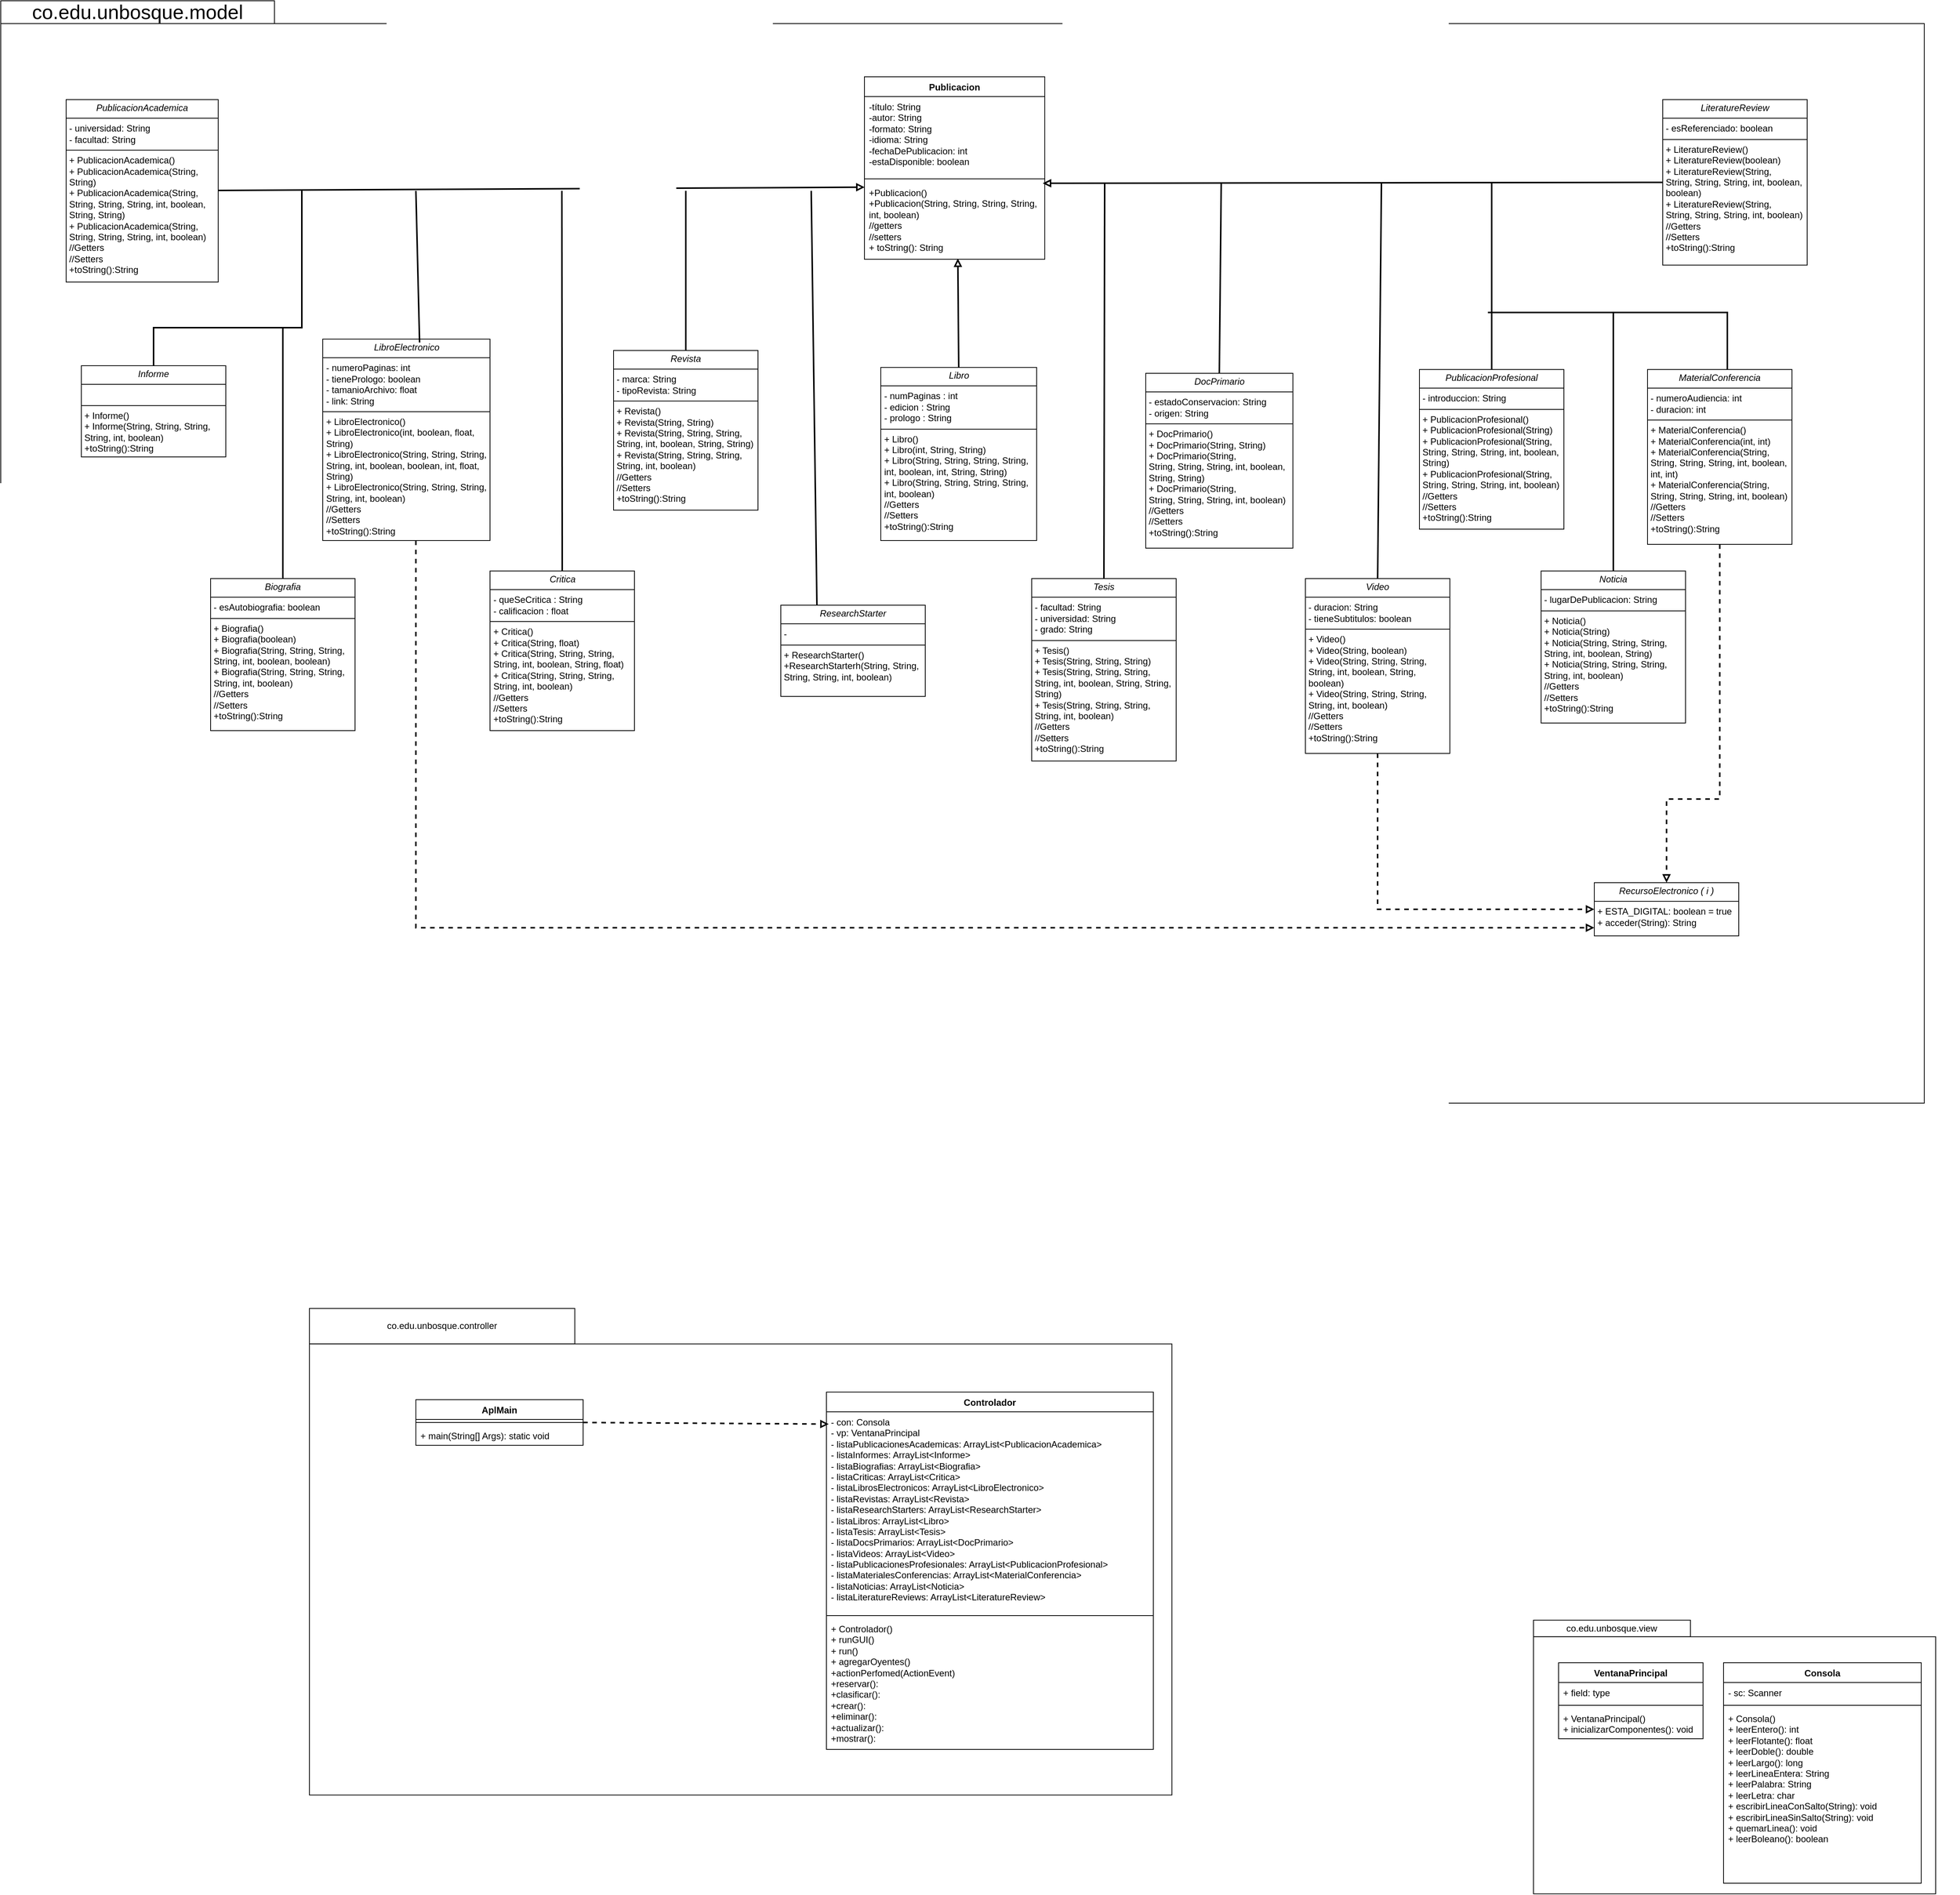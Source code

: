 <mxfile version="28.1.0">
  <diagram name="Página-1" id="4OoiqweUmTKDNBmv9L-C">
    <mxGraphModel dx="834" dy="1655" grid="1" gridSize="10" guides="1" tooltips="1" connect="1" arrows="1" fold="1" page="1" pageScale="1" pageWidth="827" pageHeight="1169" math="0" shadow="0">
      <root>
        <mxCell id="0" />
        <mxCell id="1" parent="0" />
        <mxCell id="o6_WmR-Lg3ZjlT-cS4rY-1" value="" style="group" vertex="1" connectable="0" parent="1">
          <mxGeometry x="2430" y="1020" width="560" height="360" as="geometry" />
        </mxCell>
        <mxCell id="o6_WmR-Lg3ZjlT-cS4rY-2" value="co.edu.unbosque.view" style="html=1;whiteSpace=wrap;" vertex="1" parent="o6_WmR-Lg3ZjlT-cS4rY-1">
          <mxGeometry width="206.439" height="21.818" as="geometry" />
        </mxCell>
        <mxCell id="o6_WmR-Lg3ZjlT-cS4rY-3" value="" style="html=1;whiteSpace=wrap;" vertex="1" parent="o6_WmR-Lg3ZjlT-cS4rY-1">
          <mxGeometry y="21.818" width="529" height="338.182" as="geometry" />
        </mxCell>
        <mxCell id="o6_WmR-Lg3ZjlT-cS4rY-4" value="VentanaPrincipal" style="swimlane;fontStyle=1;align=center;verticalAlign=top;childLayout=stackLayout;horizontal=1;startSize=26;horizontalStack=0;resizeParent=1;resizeParentMax=0;resizeLast=0;collapsible=1;marginBottom=0;whiteSpace=wrap;html=1;" vertex="1" parent="o6_WmR-Lg3ZjlT-cS4rY-1">
          <mxGeometry x="33" y="56" width="190" height="100" as="geometry" />
        </mxCell>
        <mxCell id="o6_WmR-Lg3ZjlT-cS4rY-5" value="+ field: type" style="text;strokeColor=none;fillColor=none;align=left;verticalAlign=top;spacingLeft=4;spacingRight=4;overflow=hidden;rotatable=0;points=[[0,0.5],[1,0.5]];portConstraint=eastwest;whiteSpace=wrap;html=1;" vertex="1" parent="o6_WmR-Lg3ZjlT-cS4rY-4">
          <mxGeometry y="26" width="190" height="26" as="geometry" />
        </mxCell>
        <mxCell id="o6_WmR-Lg3ZjlT-cS4rY-6" value="" style="line;strokeWidth=1;fillColor=none;align=left;verticalAlign=middle;spacingTop=-1;spacingLeft=3;spacingRight=3;rotatable=0;labelPosition=right;points=[];portConstraint=eastwest;strokeColor=inherit;" vertex="1" parent="o6_WmR-Lg3ZjlT-cS4rY-4">
          <mxGeometry y="52" width="190" height="8" as="geometry" />
        </mxCell>
        <mxCell id="o6_WmR-Lg3ZjlT-cS4rY-7" value="&lt;div&gt;+ VentanaPrincipal()&lt;/div&gt;&lt;div&gt;+ inicializarComponentes(): void&lt;/div&gt;" style="text;strokeColor=none;fillColor=none;align=left;verticalAlign=top;spacingLeft=4;spacingRight=4;overflow=hidden;rotatable=0;points=[[0,0.5],[1,0.5]];portConstraint=eastwest;whiteSpace=wrap;html=1;" vertex="1" parent="o6_WmR-Lg3ZjlT-cS4rY-4">
          <mxGeometry y="60" width="190" height="40" as="geometry" />
        </mxCell>
        <mxCell id="o6_WmR-Lg3ZjlT-cS4rY-80" value="Consola" style="swimlane;fontStyle=1;align=center;verticalAlign=top;childLayout=stackLayout;horizontal=1;startSize=26;horizontalStack=0;resizeParent=1;resizeParentMax=0;resizeLast=0;collapsible=1;marginBottom=0;whiteSpace=wrap;html=1;" vertex="1" parent="o6_WmR-Lg3ZjlT-cS4rY-1">
          <mxGeometry x="250" y="56" width="260" height="290" as="geometry" />
        </mxCell>
        <mxCell id="o6_WmR-Lg3ZjlT-cS4rY-81" value="- sc: Scanner" style="text;strokeColor=none;fillColor=none;align=left;verticalAlign=top;spacingLeft=4;spacingRight=4;overflow=hidden;rotatable=0;points=[[0,0.5],[1,0.5]];portConstraint=eastwest;whiteSpace=wrap;html=1;" vertex="1" parent="o6_WmR-Lg3ZjlT-cS4rY-80">
          <mxGeometry y="26" width="260" height="26" as="geometry" />
        </mxCell>
        <mxCell id="o6_WmR-Lg3ZjlT-cS4rY-82" value="" style="line;strokeWidth=1;fillColor=none;align=left;verticalAlign=middle;spacingTop=-1;spacingLeft=3;spacingRight=3;rotatable=0;labelPosition=right;points=[];portConstraint=eastwest;strokeColor=inherit;" vertex="1" parent="o6_WmR-Lg3ZjlT-cS4rY-80">
          <mxGeometry y="52" width="260" height="8" as="geometry" />
        </mxCell>
        <mxCell id="o6_WmR-Lg3ZjlT-cS4rY-83" value="+ Consola()&lt;div&gt;+ leerEntero(): int&lt;/div&gt;&lt;div&gt;+ leerFlotante(): float&lt;/div&gt;&lt;div&gt;+ leerDoble(): double&lt;/div&gt;&lt;div&gt;+ leerLargo(): long&lt;/div&gt;&lt;div&gt;+ leerLineaEntera: String&lt;/div&gt;&lt;div&gt;+ leerPalabra: String&lt;/div&gt;&lt;div&gt;+ leerLetra: char&lt;/div&gt;&lt;div&gt;+ escribirLineaConSalto(String): void&lt;/div&gt;&lt;div&gt;+ escribirLineaSinSalto(String): void&lt;/div&gt;&lt;div&gt;+ quemarLinea(): void&lt;/div&gt;&lt;div&gt;+ leerBoleano(): boolean&lt;/div&gt;" style="text;strokeColor=none;fillColor=none;align=left;verticalAlign=top;spacingLeft=4;spacingRight=4;overflow=hidden;rotatable=0;points=[[0,0.5],[1,0.5]];portConstraint=eastwest;whiteSpace=wrap;html=1;" vertex="1" parent="o6_WmR-Lg3ZjlT-cS4rY-80">
          <mxGeometry y="60" width="260" height="230" as="geometry" />
        </mxCell>
        <mxCell id="o6_WmR-Lg3ZjlT-cS4rY-41" value="&lt;div style=&quot;line-height: 130%;&quot;&gt;&lt;br&gt;&lt;/div&gt;" style="shape=folder;fontStyle=1;spacingTop=10;tabWidth=230;tabHeight=30;tabPosition=left;html=1;whiteSpace=wrap;align=left;verticalAlign=top;" vertex="1" parent="1">
          <mxGeometry x="414" y="-1110" width="2530" height="1450" as="geometry" />
        </mxCell>
        <mxCell id="o6_WmR-Lg3ZjlT-cS4rY-42" value="co.edu.unbosque.model" style="html=1;whiteSpace=wrap;strokeColor=default;fontSize=26;" vertex="1" parent="1">
          <mxGeometry x="414" y="-1110" width="360" height="30" as="geometry" />
        </mxCell>
        <mxCell id="o6_WmR-Lg3ZjlT-cS4rY-22" value="Publicacion" style="swimlane;fontStyle=1;align=center;verticalAlign=top;childLayout=stackLayout;horizontal=1;startSize=26;horizontalStack=0;resizeParent=1;resizeParentMax=0;resizeLast=0;collapsible=1;marginBottom=0;whiteSpace=wrap;html=1;" vertex="1" parent="1">
          <mxGeometry x="1550" y="-1010" width="237.15" height="239.995" as="geometry">
            <mxRectangle x="1600" y="-1000" width="100" height="30" as="alternateBounds" />
          </mxGeometry>
        </mxCell>
        <mxCell id="o6_WmR-Lg3ZjlT-cS4rY-23" value="&lt;font style=&quot;vertical-align: inherit;&quot; dir=&quot;auto&quot;&gt;&lt;font style=&quot;vertical-align: inherit;&quot; dir=&quot;auto&quot;&gt;&lt;font style=&quot;vertical-align: inherit;&quot; dir=&quot;auto&quot;&gt;&lt;font style=&quot;vertical-align: inherit;&quot; dir=&quot;auto&quot;&gt;-título: String&lt;/font&gt;&lt;/font&gt;&lt;/font&gt;&lt;/font&gt;&lt;div&gt;-autor: String&lt;/div&gt;&lt;div&gt;-formato: String&lt;/div&gt;&lt;div&gt;-idioma: String&lt;/div&gt;&lt;div&gt;-fechaDePublicacion: int&lt;/div&gt;&lt;div&gt;-estaDisponible: boolean&lt;br&gt;&lt;div&gt;&lt;font style=&quot;vertical-align: inherit;&quot; dir=&quot;auto&quot;&gt;&lt;font style=&quot;vertical-align: inherit;&quot; dir=&quot;auto&quot;&gt;&lt;br&gt;&lt;/font&gt;&lt;/font&gt;&lt;/div&gt;&lt;/div&gt;" style="text;strokeColor=none;fillColor=none;align=left;verticalAlign=top;spacingLeft=4;spacingRight=4;overflow=hidden;rotatable=0;points=[[0,0.5],[1,0.5]];portConstraint=eastwest;whiteSpace=wrap;html=1;" vertex="1" parent="o6_WmR-Lg3ZjlT-cS4rY-22">
          <mxGeometry y="26" width="237.15" height="104" as="geometry" />
        </mxCell>
        <mxCell id="o6_WmR-Lg3ZjlT-cS4rY-24" value="" style="line;strokeWidth=1;fillColor=none;align=left;verticalAlign=middle;spacingTop=-1;spacingLeft=3;spacingRight=3;rotatable=0;labelPosition=right;points=[];portConstraint=eastwest;strokeColor=inherit;" vertex="1" parent="o6_WmR-Lg3ZjlT-cS4rY-22">
          <mxGeometry y="130" width="237.15" height="8.545" as="geometry" />
        </mxCell>
        <mxCell id="o6_WmR-Lg3ZjlT-cS4rY-25" value="&lt;div&gt;+Publicacion()&lt;/div&gt;&lt;div&gt;+Publicacion(String, String, String, String, int, boolean&lt;span style=&quot;background-color: transparent; color: light-dark(rgb(0, 0, 0), rgb(255, 255, 255));&quot;&gt;)&lt;/span&gt;&lt;/div&gt;//getters&lt;div&gt;//setters&lt;/div&gt;&lt;div&gt;+ toString(): String&lt;/div&gt;" style="text;strokeColor=none;fillColor=none;align=left;verticalAlign=top;spacingLeft=4;spacingRight=4;overflow=hidden;rotatable=0;points=[[0,0.5],[1,0.5]];portConstraint=eastwest;whiteSpace=wrap;html=1;" vertex="1" parent="o6_WmR-Lg3ZjlT-cS4rY-22">
          <mxGeometry y="138.545" width="237.15" height="101.45" as="geometry" />
        </mxCell>
        <mxCell id="o6_WmR-Lg3ZjlT-cS4rY-27" value="&lt;p style=&quot;margin:0px;margin-top:4px;text-align:center;&quot;&gt;&lt;i&gt;PublicacionAcademica&lt;/i&gt;&lt;/p&gt;&lt;hr size=&quot;1&quot; style=&quot;border-style:solid;&quot;&gt;&lt;p style=&quot;margin:0px;margin-left:4px;&quot;&gt;- universidad: String&lt;br&gt;- facultad: String&lt;/p&gt;&lt;hr size=&quot;1&quot; style=&quot;border-style:solid;&quot;&gt;&lt;p style=&quot;margin: 0px 0px 0px 4px;&quot;&gt;+ PublicacionAcademica()&lt;/p&gt;&lt;p style=&quot;margin: 0px 0px 0px 4px;&quot;&gt;+ PublicacionAcademica(String, String)&lt;/p&gt;&lt;p style=&quot;margin: 0px 0px 0px 4px;&quot;&gt;+ PublicacionAcademica&lt;span style=&quot;background-color: transparent; color: light-dark(rgb(0, 0, 0), rgb(255, 255, 255));&quot;&gt;(&lt;/span&gt;&lt;span style=&quot;background-color: transparent; color: light-dark(rgb(0, 0, 0), rgb(255, 255, 255));&quot;&gt;String, String,&amp;nbsp;&lt;/span&gt;&lt;span style=&quot;background-color: transparent; color: light-dark(rgb(0, 0, 0), rgb(255, 255, 255));&quot;&gt;String, String, int&lt;/span&gt;&lt;span style=&quot;background-color: transparent; color: light-dark(rgb(0, 0, 0), rgb(255, 255, 255));&quot;&gt;, boolean, String, String)&lt;/span&gt;&lt;/p&gt;&lt;p style=&quot;margin: 0px 0px 0px 4px;&quot;&gt;+ PublicacionAcademica&lt;span style=&quot;color: light-dark(rgb(0, 0, 0), rgb(255, 255, 255)); background-color: transparent;&quot;&gt;(&lt;/span&gt;&lt;span style=&quot;color: light-dark(rgb(0, 0, 0), rgb(255, 255, 255)); background-color: transparent;&quot;&gt;String, String,&amp;nbsp;&lt;/span&gt;&lt;span style=&quot;color: light-dark(rgb(0, 0, 0), rgb(255, 255, 255)); background-color: transparent;&quot;&gt;String, String, int&lt;/span&gt;&lt;span style=&quot;color: light-dark(rgb(0, 0, 0), rgb(255, 255, 255)); background-color: transparent;&quot;&gt;, boolean)&lt;/span&gt;&lt;/p&gt;&lt;p style=&quot;margin: 0px 0px 0px 4px;&quot;&gt;//Getters&lt;/p&gt;&lt;p style=&quot;margin: 0px 0px 0px 4px;&quot;&gt;//Setters&lt;/p&gt;&lt;p style=&quot;margin: 0px 0px 0px 4px;&quot;&gt;+toString():String&lt;/p&gt;&lt;p style=&quot;margin: 0px 0px 0px 4px;&quot;&gt;&lt;br&gt;&lt;/p&gt;" style="verticalAlign=top;align=left;overflow=fill;html=1;whiteSpace=wrap;container=1;" vertex="1" parent="1">
          <mxGeometry x="500" y="-980" width="200" height="240" as="geometry">
            <mxRectangle x="1141" y="-990" width="470" height="200" as="alternateBounds" />
          </mxGeometry>
        </mxCell>
        <mxCell id="o6_WmR-Lg3ZjlT-cS4rY-36" value="&lt;p style=&quot;margin:0px;margin-top:4px;text-align:center;&quot;&gt;&lt;i&gt;Informe&lt;/i&gt;&lt;/p&gt;&lt;hr size=&quot;1&quot; style=&quot;border-style:solid;&quot;&gt;&lt;p style=&quot;margin:0px;margin-left:4px;&quot;&gt;&lt;br&gt;&lt;/p&gt;&lt;hr size=&quot;1&quot; style=&quot;border-style:solid;&quot;&gt;&lt;p style=&quot;margin: 0px 0px 0px 4px;&quot;&gt;+ Informe()&lt;/p&gt;&lt;p style=&quot;margin: 0px 0px 0px 4px;&quot;&gt;+ Informe&lt;span style=&quot;color: light-dark(rgb(0, 0, 0), rgb(255, 255, 255)); background-color: transparent;&quot;&gt;(&lt;/span&gt;&lt;span style=&quot;color: light-dark(rgb(0, 0, 0), rgb(255, 255, 255)); background-color: transparent;&quot;&gt;String, String,&amp;nbsp;&lt;/span&gt;&lt;span style=&quot;color: light-dark(rgb(0, 0, 0), rgb(255, 255, 255)); background-color: transparent;&quot;&gt;String, String, int&lt;/span&gt;&lt;span style=&quot;color: light-dark(rgb(0, 0, 0), rgb(255, 255, 255)); background-color: transparent;&quot;&gt;, boolean)&lt;/span&gt;&lt;/p&gt;&lt;p style=&quot;margin: 0px 0px 0px 4px;&quot;&gt;+toString():String&lt;/p&gt;&lt;p style=&quot;margin: 0px 0px 0px 4px;&quot;&gt;&lt;br&gt;&lt;/p&gt;&lt;p style=&quot;margin:0px;margin-left:4px;&quot;&gt;&lt;br&gt;&lt;/p&gt;" style="verticalAlign=top;align=left;overflow=fill;html=1;whiteSpace=wrap;container=1;" vertex="1" parent="1">
          <mxGeometry x="520" y="-630" width="190" height="120" as="geometry">
            <mxRectangle x="587.5" y="585" width="380" height="200" as="alternateBounds" />
          </mxGeometry>
        </mxCell>
        <mxCell id="o6_WmR-Lg3ZjlT-cS4rY-20" value="&lt;p style=&quot;margin:0px;margin-top:4px;text-align:center;&quot;&gt;&lt;i&gt;DocPrimario&lt;/i&gt;&lt;/p&gt;&lt;hr size=&quot;1&quot; style=&quot;border-style:solid;&quot;&gt;&lt;p style=&quot;margin:0px;margin-left:4px;&quot;&gt;- estadoConservacion: String&lt;br&gt;- origen: String&lt;/p&gt;&lt;hr size=&quot;1&quot; style=&quot;border-style:solid;&quot;&gt;&lt;p style=&quot;margin: 0px 0px 0px 4px;&quot;&gt;+ DocPrimario()&lt;/p&gt;&lt;p style=&quot;margin: 0px 0px 0px 4px;&quot;&gt;+ DocPrimario(String, String)&lt;/p&gt;&lt;p style=&quot;margin: 0px 0px 0px 4px;&quot;&gt;+ DocPrimario&lt;span style=&quot;background-color: transparent; color: light-dark(rgb(0, 0, 0), rgb(255, 255, 255));&quot;&gt;(&lt;/span&gt;&lt;span style=&quot;background-color: transparent; color: light-dark(rgb(0, 0, 0), rgb(255, 255, 255));&quot;&gt;String, String,&amp;nbsp;&lt;/span&gt;&lt;span style=&quot;background-color: transparent; color: light-dark(rgb(0, 0, 0), rgb(255, 255, 255));&quot;&gt;String, String, int&lt;/span&gt;&lt;span style=&quot;background-color: transparent; color: light-dark(rgb(0, 0, 0), rgb(255, 255, 255));&quot;&gt;, boolean, String, String)&lt;/span&gt;&lt;/p&gt;&lt;p style=&quot;margin: 0px 0px 0px 4px;&quot;&gt;+ DocPrimario&lt;span style=&quot;color: light-dark(rgb(0, 0, 0), rgb(255, 255, 255)); background-color: transparent;&quot;&gt;(&lt;/span&gt;&lt;span style=&quot;color: light-dark(rgb(0, 0, 0), rgb(255, 255, 255)); background-color: transparent;&quot;&gt;String, String,&amp;nbsp;&lt;/span&gt;&lt;span style=&quot;color: light-dark(rgb(0, 0, 0), rgb(255, 255, 255)); background-color: transparent;&quot;&gt;String, String, int&lt;/span&gt;&lt;span style=&quot;color: light-dark(rgb(0, 0, 0), rgb(255, 255, 255)); background-color: transparent;&quot;&gt;, boolean)&lt;/span&gt;&lt;/p&gt;&lt;p style=&quot;margin: 0px 0px 0px 4px;&quot;&gt;//Getters&lt;/p&gt;&lt;p style=&quot;margin: 0px 0px 0px 4px;&quot;&gt;//Setters&lt;/p&gt;&lt;p style=&quot;margin: 0px 0px 0px 4px;&quot;&gt;+toString():String&lt;/p&gt;&lt;p style=&quot;margin: 0px 0px 0px 4px;&quot;&gt;&lt;br&gt;&lt;/p&gt;" style="verticalAlign=top;align=left;overflow=fill;html=1;whiteSpace=wrap;container=1;" vertex="1" parent="1">
          <mxGeometry x="1920" y="-620" width="193.57" height="230" as="geometry" />
        </mxCell>
        <mxCell id="o6_WmR-Lg3ZjlT-cS4rY-21" value="&lt;p style=&quot;margin:0px;margin-top:4px;text-align:center;&quot;&gt;&lt;i&gt;ResearchStarter&lt;/i&gt;&lt;/p&gt;&lt;hr size=&quot;1&quot; style=&quot;border-style:solid;&quot;&gt;&lt;p style=&quot;margin:0px;margin-left:4px;&quot;&gt;-&lt;/p&gt;&lt;hr size=&quot;1&quot; style=&quot;border-style:solid;&quot;&gt;&lt;p style=&quot;margin:0px;margin-left:4px;&quot;&gt;+ ResearchStarter()&lt;br&gt;&lt;/p&gt;&lt;p style=&quot;margin:0px;margin-left:4px;&quot;&gt;+ResearchStarterh&lt;span style=&quot;background-color: transparent; color: light-dark(rgb(0, 0, 0), rgb(255, 255, 255));&quot;&gt;(String, String, String, String,&amp;nbsp;&lt;/span&gt;&lt;span style=&quot;background-color: transparent; color: light-dark(rgb(0, 0, 0), rgb(255, 255, 255));&quot;&gt;int, boolean)&lt;/span&gt;&lt;/p&gt;&lt;p style=&quot;margin:0px;margin-left:4px;&quot;&gt;&lt;br&gt;&lt;/p&gt;" style="verticalAlign=top;align=left;overflow=fill;html=1;whiteSpace=wrap;container=1;" vertex="1" parent="1">
          <mxGeometry x="1440" y="-315" width="190" height="120" as="geometry" />
        </mxCell>
        <mxCell id="o6_WmR-Lg3ZjlT-cS4rY-69" style="edgeStyle=orthogonalEdgeStyle;rounded=0;orthogonalLoop=1;jettySize=auto;html=1;strokeWidth=2;endArrow=block;endFill=0;dashed=1;" edge="1" parent="1" source="o6_WmR-Lg3ZjlT-cS4rY-26" target="o6_WmR-Lg3ZjlT-cS4rY-34">
          <mxGeometry relative="1" as="geometry">
            <Array as="points">
              <mxPoint x="2225" y="85" />
            </Array>
          </mxGeometry>
        </mxCell>
        <mxCell id="o6_WmR-Lg3ZjlT-cS4rY-26" value="&lt;p style=&quot;margin:0px;margin-top:4px;text-align:center;&quot;&gt;&lt;i&gt;Video&lt;/i&gt;&lt;/p&gt;&lt;hr size=&quot;1&quot; style=&quot;border-style:solid;&quot;&gt;&lt;p style=&quot;margin:0px;margin-left:4px;&quot;&gt;- duracion: String&lt;br&gt;- tieneSubtitulos: boolean&lt;/p&gt;&lt;hr size=&quot;1&quot; style=&quot;border-style:solid;&quot;&gt;&lt;p style=&quot;margin: 0px 0px 0px 4px;&quot;&gt;+ Video()&lt;/p&gt;&lt;p style=&quot;margin: 0px 0px 0px 4px;&quot;&gt;+ Video(String, boolean)&lt;/p&gt;&lt;p style=&quot;margin: 0px 0px 0px 4px;&quot;&gt;+ Video&lt;span style=&quot;background-color: transparent; color: light-dark(rgb(0, 0, 0), rgb(255, 255, 255));&quot;&gt;(&lt;/span&gt;&lt;span style=&quot;background-color: transparent; color: light-dark(rgb(0, 0, 0), rgb(255, 255, 255));&quot;&gt;String, String,&amp;nbsp;&lt;/span&gt;&lt;span style=&quot;background-color: transparent; color: light-dark(rgb(0, 0, 0), rgb(255, 255, 255));&quot;&gt;String, String, int&lt;/span&gt;&lt;span style=&quot;background-color: transparent; color: light-dark(rgb(0, 0, 0), rgb(255, 255, 255));&quot;&gt;, boolean, String, boolean)&lt;/span&gt;&lt;/p&gt;&lt;p style=&quot;margin: 0px 0px 0px 4px;&quot;&gt;+ Video&lt;span style=&quot;color: light-dark(rgb(0, 0, 0), rgb(255, 255, 255)); background-color: transparent;&quot;&gt;(&lt;/span&gt;&lt;span style=&quot;color: light-dark(rgb(0, 0, 0), rgb(255, 255, 255)); background-color: transparent;&quot;&gt;String, String,&amp;nbsp;&lt;/span&gt;&lt;span style=&quot;color: light-dark(rgb(0, 0, 0), rgb(255, 255, 255)); background-color: transparent;&quot;&gt;String, String, int&lt;/span&gt;&lt;span style=&quot;color: light-dark(rgb(0, 0, 0), rgb(255, 255, 255)); background-color: transparent;&quot;&gt;, boolean)&lt;/span&gt;&lt;/p&gt;&lt;p style=&quot;margin: 0px 0px 0px 4px;&quot;&gt;//Getters&lt;/p&gt;&lt;p style=&quot;margin: 0px 0px 0px 4px;&quot;&gt;//Setters&lt;/p&gt;&lt;p style=&quot;margin: 0px 0px 0px 4px;&quot;&gt;+toString():String&lt;/p&gt;&lt;p style=&quot;margin: 0px 0px 0px 4px;&quot;&gt;&lt;br&gt;&lt;/p&gt;" style="verticalAlign=top;align=left;overflow=fill;html=1;whiteSpace=wrap;container=1;" vertex="1" parent="1">
          <mxGeometry x="2130" y="-350" width="190" height="230" as="geometry" />
        </mxCell>
        <mxCell id="o6_WmR-Lg3ZjlT-cS4rY-28" value="&lt;p style=&quot;margin:0px;margin-top:4px;text-align:center;&quot;&gt;&lt;i&gt;LibroElectronico&lt;/i&gt;&lt;/p&gt;&lt;hr size=&quot;1&quot; style=&quot;border-style:solid;&quot;&gt;&lt;p style=&quot;margin:0px;margin-left:4px;&quot;&gt;- numeroPaginas: int&lt;br&gt;&lt;/p&gt;&lt;p style=&quot;margin:0px;margin-left:4px;&quot;&gt;- tienePrologo: boolean&lt;/p&gt;&lt;p style=&quot;margin:0px;margin-left:4px;&quot;&gt;- tamanioArchivo: float&lt;/p&gt;&lt;p style=&quot;margin:0px;margin-left:4px;&quot;&gt;- link: String&lt;/p&gt;&lt;hr size=&quot;1&quot; style=&quot;border-style:solid;&quot;&gt;&lt;p style=&quot;margin: 0px 0px 0px 4px;&quot;&gt;+ LibroElectronico()&lt;/p&gt;&lt;p style=&quot;margin: 0px 0px 0px 4px;&quot;&gt;+ LibroElectronico(int, boolean, float, String)&lt;/p&gt;&lt;p style=&quot;margin: 0px 0px 0px 4px;&quot;&gt;+ LibroElectronico&lt;span style=&quot;background-color: transparent; color: light-dark(rgb(0, 0, 0), rgb(255, 255, 255));&quot;&gt;(&lt;/span&gt;&lt;span style=&quot;background-color: transparent; color: light-dark(rgb(0, 0, 0), rgb(255, 255, 255));&quot;&gt;String, String,&amp;nbsp;&lt;/span&gt;&lt;span style=&quot;background-color: transparent; color: light-dark(rgb(0, 0, 0), rgb(255, 255, 255));&quot;&gt;String, String, int&lt;/span&gt;&lt;span style=&quot;background-color: transparent; color: light-dark(rgb(0, 0, 0), rgb(255, 255, 255));&quot;&gt;, boolean, boolean, int, float, String)&lt;/span&gt;&lt;/p&gt;&lt;p style=&quot;margin: 0px 0px 0px 4px;&quot;&gt;+ LibroElectronico&lt;span style=&quot;color: light-dark(rgb(0, 0, 0), rgb(255, 255, 255)); background-color: transparent;&quot;&gt;(&lt;/span&gt;&lt;span style=&quot;color: light-dark(rgb(0, 0, 0), rgb(255, 255, 255)); background-color: transparent;&quot;&gt;String, String,&amp;nbsp;&lt;/span&gt;&lt;span style=&quot;color: light-dark(rgb(0, 0, 0), rgb(255, 255, 255)); background-color: transparent;&quot;&gt;String, String, int&lt;/span&gt;&lt;span style=&quot;color: light-dark(rgb(0, 0, 0), rgb(255, 255, 255)); background-color: transparent;&quot;&gt;, boolean)&lt;/span&gt;&lt;/p&gt;&lt;p style=&quot;margin: 0px 0px 0px 4px;&quot;&gt;//Getters&lt;/p&gt;&lt;p style=&quot;margin: 0px 0px 0px 4px;&quot;&gt;//Setters&lt;/p&gt;&lt;p style=&quot;margin: 0px 0px 0px 4px;&quot;&gt;+toString():String&lt;/p&gt;&lt;p style=&quot;margin: 0px 0px 0px 4px;&quot;&gt;&lt;br&gt;&lt;/p&gt;" style="verticalAlign=top;align=left;overflow=fill;html=1;whiteSpace=wrap;container=1;" vertex="1" parent="1">
          <mxGeometry x="837.5" y="-665" width="220" height="265" as="geometry" />
        </mxCell>
        <mxCell id="o6_WmR-Lg3ZjlT-cS4rY-29" value="&lt;p style=&quot;margin:0px;margin-top:4px;text-align:center;&quot;&gt;&lt;i&gt;LiteratureReview&lt;/i&gt;&lt;/p&gt;&lt;hr size=&quot;1&quot; style=&quot;border-style:solid;&quot;&gt;&lt;p style=&quot;margin:0px;margin-left:4px;&quot;&gt;- esReferenciado: boolean&lt;/p&gt;&lt;hr size=&quot;1&quot; style=&quot;border-style:solid;&quot;&gt;&lt;p style=&quot;margin: 0px 0px 0px 4px;&quot;&gt;+ LiteratureReview()&lt;/p&gt;&lt;p style=&quot;margin: 0px 0px 0px 4px;&quot;&gt;+ LiteratureReview(boolean)&lt;/p&gt;&lt;p style=&quot;margin: 0px 0px 0px 4px;&quot;&gt;+ LiteratureReview&lt;span style=&quot;background-color: transparent; color: light-dark(rgb(0, 0, 0), rgb(255, 255, 255));&quot;&gt;(&lt;/span&gt;&lt;span style=&quot;background-color: transparent; color: light-dark(rgb(0, 0, 0), rgb(255, 255, 255));&quot;&gt;String, String,&amp;nbsp;&lt;/span&gt;&lt;span style=&quot;background-color: transparent; color: light-dark(rgb(0, 0, 0), rgb(255, 255, 255));&quot;&gt;String, String, int&lt;/span&gt;&lt;span style=&quot;background-color: transparent; color: light-dark(rgb(0, 0, 0), rgb(255, 255, 255));&quot;&gt;, boolean, boolean)&lt;/span&gt;&lt;/p&gt;&lt;p style=&quot;margin: 0px 0px 0px 4px;&quot;&gt;+ LiteratureReview&lt;span style=&quot;color: light-dark(rgb(0, 0, 0), rgb(255, 255, 255)); background-color: transparent;&quot;&gt;(&lt;/span&gt;&lt;span style=&quot;color: light-dark(rgb(0, 0, 0), rgb(255, 255, 255)); background-color: transparent;&quot;&gt;String, String,&amp;nbsp;&lt;/span&gt;&lt;span style=&quot;color: light-dark(rgb(0, 0, 0), rgb(255, 255, 255)); background-color: transparent;&quot;&gt;String, String, int&lt;/span&gt;&lt;span style=&quot;color: light-dark(rgb(0, 0, 0), rgb(255, 255, 255)); background-color: transparent;&quot;&gt;, boolean)&lt;/span&gt;&lt;/p&gt;&lt;p style=&quot;margin: 0px 0px 0px 4px;&quot;&gt;//Getters&lt;/p&gt;&lt;p style=&quot;margin: 0px 0px 0px 4px;&quot;&gt;//Setters&lt;/p&gt;&lt;p style=&quot;margin: 0px 0px 0px 4px;&quot;&gt;+toString():String&lt;/p&gt;&lt;p style=&quot;margin: 0px 0px 0px 4px;&quot;&gt;&lt;br&gt;&lt;/p&gt;&lt;p style=&quot;margin:0px;margin-left:4px;&quot;&gt;&lt;br&gt;&lt;/p&gt;&lt;p style=&quot;margin:0px;margin-left:4px;&quot;&gt;&lt;br&gt;&lt;/p&gt;&lt;p style=&quot;margin:0px;margin-left:4px;&quot;&gt;&lt;br&gt;&lt;/p&gt;" style="verticalAlign=top;align=left;overflow=fill;html=1;whiteSpace=wrap;container=1;" vertex="1" parent="1">
          <mxGeometry x="2600" y="-980" width="190" height="217.72" as="geometry" />
        </mxCell>
        <mxCell id="o6_WmR-Lg3ZjlT-cS4rY-30" value="&lt;p style=&quot;margin:0px;margin-top:4px;text-align:center;&quot;&gt;&lt;i&gt;Tesis&lt;/i&gt;&lt;span style=&quot;color: rgba(0, 0, 0, 0); font-family: monospace; font-size: 0px; text-wrap-mode: nowrap; background-color: transparent; text-align: left;&quot;&gt;%3CmxGraphModel%3E%3Croot%3E%3CmxCell%20id%3D%220%22%2F%3E%3CmxCell%20id%3D%221%22%20parent%3D%220%22%2F%3E%3CmxCell%20id%3D%222%22%20value%3D%22%26lt%3Bp%20style%3D%26quot%3Bmargin%3A0px%3Bmargin-top%3A4px%3Btext-align%3Acenter%3B%26quot%3B%26gt%3B%26lt%3Bi%26gt%3BDocumentosPrimarios%26lt%3B%2Fi%26gt%3B%26lt%3B%2Fp%26gt%3B%26lt%3Bhr%20size%3D%26quot%3B1%26quot%3B%20style%3D%26quot%3Bborder-style%3Asolid%3B%26quot%3B%26gt%3B%26lt%3Bp%20style%3D%26quot%3Bmargin%3A0px%3Bmargin-left%3A4px%3B%26quot%3B%26gt%3B%2B%20field1%3A%20Type%26lt%3Bbr%26gt%3B%2B%20field2%3A%20Type%26lt%3B%2Fp%26gt%3B%26lt%3Bhr%20size%3D%26quot%3B1%26quot%3B%20style%3D%26quot%3Bborder-style%3Asolid%3B%26quot%3B%26gt%3B%26lt%3Bp%20style%3D%26quot%3Bmargin%3A0px%3Bmargin-left%3A4px%3B%26quot%3B%26gt%3B%2B%20method1(Type)%3A%20Type%26lt%3Bbr%26gt%3B%2B%20method2(Type%2C%20Type)%3A%20Type%26lt%3B%2Fp%26gt%3B%22%20style%3D%22verticalAlign%3Dtop%3Balign%3Dleft%3Boverflow%3Dfill%3Bhtml%3D1%3BwhiteSpace%3Dwrap%3B%22%20vertex%3D%221%22%20parent%3D%221%22%3E%3CmxGeometry%20x%3D%22-690%22%20y%3D%22300%22%20width%3D%22190%22%20height%3D%22140%22%20as%3D%22geometry%22%2F%3E%3C%2FmxCell%3E%3C%2Froot%3E%3C%2FmxGraphModel%3E&lt;/span&gt;&lt;/p&gt;&lt;hr size=&quot;1&quot; style=&quot;border-style:solid;&quot;&gt;&lt;p style=&quot;margin:0px;margin-left:4px;&quot;&gt;- facultad: String&lt;/p&gt;&lt;p style=&quot;margin:0px;margin-left:4px;&quot;&gt;- universidad: String&lt;/p&gt;&lt;p style=&quot;margin:0px;margin-left:4px;&quot;&gt;- grado: String&lt;/p&gt;&lt;hr size=&quot;1&quot; style=&quot;border-style:solid;&quot;&gt;&lt;p style=&quot;margin: 0px 0px 0px 4px;&quot;&gt;+ Tesis()&lt;/p&gt;&lt;p style=&quot;margin: 0px 0px 0px 4px;&quot;&gt;+ Tesis(String, String, String)&lt;/p&gt;&lt;p style=&quot;margin: 0px 0px 0px 4px;&quot;&gt;+ Tesis&lt;span style=&quot;background-color: transparent; color: light-dark(rgb(0, 0, 0), rgb(255, 255, 255));&quot;&gt;(&lt;/span&gt;&lt;span style=&quot;background-color: transparent; color: light-dark(rgb(0, 0, 0), rgb(255, 255, 255));&quot;&gt;String, String,&amp;nbsp;&lt;/span&gt;&lt;span style=&quot;background-color: transparent; color: light-dark(rgb(0, 0, 0), rgb(255, 255, 255));&quot;&gt;String, String, int&lt;/span&gt;&lt;span style=&quot;background-color: transparent; color: light-dark(rgb(0, 0, 0), rgb(255, 255, 255));&quot;&gt;, boolean, String, String, String)&lt;/span&gt;&lt;/p&gt;&lt;p style=&quot;margin: 0px 0px 0px 4px;&quot;&gt;+ Tesis&lt;span style=&quot;color: light-dark(rgb(0, 0, 0), rgb(255, 255, 255)); background-color: transparent;&quot;&gt;(&lt;/span&gt;&lt;span style=&quot;color: light-dark(rgb(0, 0, 0), rgb(255, 255, 255)); background-color: transparent;&quot;&gt;String, String,&amp;nbsp;&lt;/span&gt;&lt;span style=&quot;color: light-dark(rgb(0, 0, 0), rgb(255, 255, 255)); background-color: transparent;&quot;&gt;String, String, int&lt;/span&gt;&lt;span style=&quot;color: light-dark(rgb(0, 0, 0), rgb(255, 255, 255)); background-color: transparent;&quot;&gt;, boolean)&lt;/span&gt;&lt;/p&gt;&lt;p style=&quot;margin: 0px 0px 0px 4px;&quot;&gt;//Getters&lt;/p&gt;&lt;p style=&quot;margin: 0px 0px 0px 4px;&quot;&gt;//Setters&lt;/p&gt;&lt;p style=&quot;margin: 0px 0px 0px 4px;&quot;&gt;+toString():String&lt;/p&gt;&lt;p style=&quot;margin: 0px 0px 0px 4px;&quot;&gt;&lt;br&gt;&lt;/p&gt;" style="verticalAlign=top;align=left;overflow=fill;html=1;whiteSpace=wrap;container=1;" vertex="1" parent="1">
          <mxGeometry x="1770" y="-350" width="190" height="240" as="geometry" />
        </mxCell>
        <mxCell id="o6_WmR-Lg3ZjlT-cS4rY-31" value="&lt;p style=&quot;margin:0px;margin-top:4px;text-align:center;&quot;&gt;&lt;i&gt;Revista&lt;/i&gt;&lt;/p&gt;&lt;hr size=&quot;1&quot; style=&quot;border-style:solid;&quot;&gt;&lt;p style=&quot;margin:0px;margin-left:4px;&quot;&gt;- marca: String&lt;/p&gt;&lt;p style=&quot;margin:0px;margin-left:4px;&quot;&gt;- tipoRevista: String&lt;/p&gt;&lt;hr size=&quot;1&quot; style=&quot;border-style:solid;&quot;&gt;&lt;p style=&quot;margin: 0px 0px 0px 4px;&quot;&gt;+ Revista()&lt;/p&gt;&lt;p style=&quot;margin: 0px 0px 0px 4px;&quot;&gt;+ Revista(String, String)&lt;/p&gt;&lt;p style=&quot;margin: 0px 0px 0px 4px;&quot;&gt;+ Revista&lt;span style=&quot;background-color: transparent; color: light-dark(rgb(0, 0, 0), rgb(255, 255, 255));&quot;&gt;(&lt;/span&gt;&lt;span style=&quot;background-color: transparent; color: light-dark(rgb(0, 0, 0), rgb(255, 255, 255));&quot;&gt;String, String,&amp;nbsp;&lt;/span&gt;&lt;span style=&quot;background-color: transparent; color: light-dark(rgb(0, 0, 0), rgb(255, 255, 255));&quot;&gt;String, String, int&lt;/span&gt;&lt;span style=&quot;background-color: transparent; color: light-dark(rgb(0, 0, 0), rgb(255, 255, 255));&quot;&gt;, boolean, String, String)&lt;/span&gt;&lt;/p&gt;&lt;p style=&quot;margin: 0px 0px 0px 4px;&quot;&gt;+ Revista&lt;span style=&quot;color: light-dark(rgb(0, 0, 0), rgb(255, 255, 255)); background-color: transparent;&quot;&gt;(&lt;/span&gt;&lt;span style=&quot;color: light-dark(rgb(0, 0, 0), rgb(255, 255, 255)); background-color: transparent;&quot;&gt;String, String,&amp;nbsp;&lt;/span&gt;&lt;span style=&quot;color: light-dark(rgb(0, 0, 0), rgb(255, 255, 255)); background-color: transparent;&quot;&gt;String, String, int&lt;/span&gt;&lt;span style=&quot;color: light-dark(rgb(0, 0, 0), rgb(255, 255, 255)); background-color: transparent;&quot;&gt;, boolean)&lt;/span&gt;&lt;/p&gt;&lt;p style=&quot;margin: 0px 0px 0px 4px;&quot;&gt;//Getters&lt;/p&gt;&lt;p style=&quot;margin: 0px 0px 0px 4px;&quot;&gt;//Setters&lt;/p&gt;&lt;p style=&quot;margin: 0px 0px 0px 4px;&quot;&gt;+toString():String&lt;/p&gt;&lt;p style=&quot;margin: 0px 0px 0px 4px;&quot;&gt;&lt;br&gt;&lt;/p&gt;" style="verticalAlign=top;align=left;overflow=fill;html=1;whiteSpace=wrap;container=1;" vertex="1" parent="1">
          <mxGeometry x="1220" y="-650" width="190" height="210" as="geometry" />
        </mxCell>
        <mxCell id="o6_WmR-Lg3ZjlT-cS4rY-32" value="&lt;p style=&quot;margin:0px;margin-top:4px;text-align:center;&quot;&gt;&lt;i&gt;Critica&lt;/i&gt;&lt;/p&gt;&lt;hr size=&quot;1&quot; style=&quot;border-style:solid;&quot;&gt;&lt;p style=&quot;margin:0px;margin-left:4px;&quot;&gt;- queSeCritica : String&lt;/p&gt;&lt;p style=&quot;margin:0px;margin-left:4px;&quot;&gt;- calificacion : float&lt;/p&gt;&lt;hr size=&quot;1&quot; style=&quot;border-style:solid;&quot;&gt;&lt;p style=&quot;margin: 0px 0px 0px 4px;&quot;&gt;+ Critica()&lt;/p&gt;&lt;p style=&quot;margin: 0px 0px 0px 4px;&quot;&gt;+ Critica(String, float)&lt;/p&gt;&lt;p style=&quot;margin: 0px 0px 0px 4px;&quot;&gt;+ Critica&lt;span style=&quot;background-color: transparent; color: light-dark(rgb(0, 0, 0), rgb(255, 255, 255));&quot;&gt;(&lt;/span&gt;&lt;span style=&quot;background-color: transparent; color: light-dark(rgb(0, 0, 0), rgb(255, 255, 255));&quot;&gt;String, String,&amp;nbsp;&lt;/span&gt;&lt;span style=&quot;background-color: transparent; color: light-dark(rgb(0, 0, 0), rgb(255, 255, 255));&quot;&gt;String, String, int&lt;/span&gt;&lt;span style=&quot;background-color: transparent; color: light-dark(rgb(0, 0, 0), rgb(255, 255, 255));&quot;&gt;, boolean, String, float)&lt;/span&gt;&lt;/p&gt;&lt;p style=&quot;margin: 0px 0px 0px 4px;&quot;&gt;+ Critica&lt;span style=&quot;color: light-dark(rgb(0, 0, 0), rgb(255, 255, 255)); background-color: transparent;&quot;&gt;(&lt;/span&gt;&lt;span style=&quot;color: light-dark(rgb(0, 0, 0), rgb(255, 255, 255)); background-color: transparent;&quot;&gt;String, String,&amp;nbsp;&lt;/span&gt;&lt;span style=&quot;color: light-dark(rgb(0, 0, 0), rgb(255, 255, 255)); background-color: transparent;&quot;&gt;String, String, int&lt;/span&gt;&lt;span style=&quot;color: light-dark(rgb(0, 0, 0), rgb(255, 255, 255)); background-color: transparent;&quot;&gt;, boolean)&lt;/span&gt;&lt;/p&gt;&lt;p style=&quot;margin: 0px 0px 0px 4px;&quot;&gt;//Getters&lt;/p&gt;&lt;p style=&quot;margin: 0px 0px 0px 4px;&quot;&gt;//Setters&lt;/p&gt;&lt;p style=&quot;margin: 0px 0px 0px 4px;&quot;&gt;+toString():String&lt;/p&gt;&lt;p style=&quot;margin: 0px 0px 0px 4px;&quot;&gt;&lt;br&gt;&lt;/p&gt;&lt;p style=&quot;margin: 0px 0px 0px 4px;&quot;&gt;&lt;br&gt;&lt;/p&gt;" style="verticalAlign=top;align=left;overflow=fill;html=1;whiteSpace=wrap;container=1;" vertex="1" parent="1">
          <mxGeometry x="1057.5" y="-360" width="190" height="210" as="geometry" />
        </mxCell>
        <mxCell id="o6_WmR-Lg3ZjlT-cS4rY-33" value="&lt;p style=&quot;margin:0px;margin-top:4px;text-align:center;&quot;&gt;&lt;i&gt;Libro&lt;/i&gt;&lt;/p&gt;&lt;hr size=&quot;1&quot; style=&quot;border-style:solid;&quot;&gt;&lt;p style=&quot;margin:0px;margin-left:4px;&quot;&gt;- numPaginas : int&lt;/p&gt;&lt;p style=&quot;margin:0px;margin-left:4px;&quot;&gt;- edicion : String&lt;/p&gt;&lt;p style=&quot;margin:0px;margin-left:4px;&quot;&gt;- prologo : String&lt;/p&gt;&lt;hr size=&quot;1&quot; style=&quot;border-style:solid;&quot;&gt;&lt;p style=&quot;margin: 0px 0px 0px 4px;&quot;&gt;+ Libro()&lt;/p&gt;&lt;p style=&quot;margin: 0px 0px 0px 4px;&quot;&gt;+ Libro(int, String, String)&lt;/p&gt;&lt;p style=&quot;margin: 0px 0px 0px 4px;&quot;&gt;+ Libro&lt;span style=&quot;background-color: transparent; color: light-dark(rgb(0, 0, 0), rgb(255, 255, 255));&quot;&gt;(&lt;/span&gt;&lt;span style=&quot;background-color: transparent; color: light-dark(rgb(0, 0, 0), rgb(255, 255, 255));&quot;&gt;String, String,&amp;nbsp;&lt;/span&gt;&lt;span style=&quot;background-color: transparent; color: light-dark(rgb(0, 0, 0), rgb(255, 255, 255));&quot;&gt;String, String, int&lt;/span&gt;&lt;span style=&quot;background-color: transparent; color: light-dark(rgb(0, 0, 0), rgb(255, 255, 255));&quot;&gt;, boolean, int, String, String)&lt;/span&gt;&lt;/p&gt;&lt;p style=&quot;margin: 0px 0px 0px 4px;&quot;&gt;+ Libro&lt;span style=&quot;color: light-dark(rgb(0, 0, 0), rgb(255, 255, 255)); background-color: transparent;&quot;&gt;(&lt;/span&gt;&lt;span style=&quot;color: light-dark(rgb(0, 0, 0), rgb(255, 255, 255)); background-color: transparent;&quot;&gt;String, String,&amp;nbsp;&lt;/span&gt;&lt;span style=&quot;color: light-dark(rgb(0, 0, 0), rgb(255, 255, 255)); background-color: transparent;&quot;&gt;String, String, int&lt;/span&gt;&lt;span style=&quot;color: light-dark(rgb(0, 0, 0), rgb(255, 255, 255)); background-color: transparent;&quot;&gt;, boolean)&lt;/span&gt;&lt;/p&gt;&lt;p style=&quot;margin: 0px 0px 0px 4px;&quot;&gt;//Getters&lt;/p&gt;&lt;p style=&quot;margin: 0px 0px 0px 4px;&quot;&gt;//Setters&lt;/p&gt;&lt;p style=&quot;margin: 0px 0px 0px 4px;&quot;&gt;+toString():String&lt;/p&gt;&lt;p style=&quot;margin: 0px 0px 0px 4px;&quot;&gt;&lt;br&gt;&lt;/p&gt;" style="verticalAlign=top;align=left;overflow=fill;html=1;whiteSpace=wrap;container=1;" vertex="1" parent="1">
          <mxGeometry x="1571.5" y="-627.72" width="205" height="227.72" as="geometry" />
        </mxCell>
        <mxCell id="o6_WmR-Lg3ZjlT-cS4rY-35" value="&lt;p style=&quot;margin:0px;margin-top:4px;text-align:center;&quot;&gt;&lt;i&gt;PublicacionProfesional&lt;/i&gt;&lt;/p&gt;&lt;hr size=&quot;1&quot; style=&quot;border-style:solid;&quot;&gt;&lt;p style=&quot;margin:0px;margin-left:4px;&quot;&gt;- introduccion: String&lt;br&gt;&lt;/p&gt;&lt;hr size=&quot;1&quot; style=&quot;border-style:solid;&quot;&gt;&lt;p style=&quot;margin: 0px 0px 0px 4px;&quot;&gt;+ PublicacionProfesional()&lt;/p&gt;&lt;p style=&quot;margin: 0px 0px 0px 4px;&quot;&gt;+ PublicacionProfesional(String)&lt;/p&gt;&lt;p style=&quot;margin: 0px 0px 0px 4px;&quot;&gt;+ PublicacionProfesional&lt;span style=&quot;background-color: transparent; color: light-dark(rgb(0, 0, 0), rgb(255, 255, 255));&quot;&gt;(&lt;/span&gt;&lt;span style=&quot;background-color: transparent; color: light-dark(rgb(0, 0, 0), rgb(255, 255, 255));&quot;&gt;String, String,&amp;nbsp;&lt;/span&gt;&lt;span style=&quot;background-color: transparent; color: light-dark(rgb(0, 0, 0), rgb(255, 255, 255));&quot;&gt;String, String, int&lt;/span&gt;&lt;span style=&quot;background-color: transparent; color: light-dark(rgb(0, 0, 0), rgb(255, 255, 255));&quot;&gt;, boolean, String)&lt;/span&gt;&lt;/p&gt;&lt;p style=&quot;margin: 0px 0px 0px 4px;&quot;&gt;+ PublicacionProfesional&lt;span style=&quot;color: light-dark(rgb(0, 0, 0), rgb(255, 255, 255)); background-color: transparent;&quot;&gt;(&lt;/span&gt;&lt;span style=&quot;color: light-dark(rgb(0, 0, 0), rgb(255, 255, 255)); background-color: transparent;&quot;&gt;String, String,&amp;nbsp;&lt;/span&gt;&lt;span style=&quot;color: light-dark(rgb(0, 0, 0), rgb(255, 255, 255)); background-color: transparent;&quot;&gt;String, String, int&lt;/span&gt;&lt;span style=&quot;color: light-dark(rgb(0, 0, 0), rgb(255, 255, 255)); background-color: transparent;&quot;&gt;, boolean)&lt;/span&gt;&lt;/p&gt;&lt;p style=&quot;margin: 0px 0px 0px 4px;&quot;&gt;//Getters&lt;/p&gt;&lt;p style=&quot;margin: 0px 0px 0px 4px;&quot;&gt;//Setters&lt;/p&gt;&lt;p style=&quot;margin: 0px 0px 0px 4px;&quot;&gt;+toString():String&lt;/p&gt;&lt;p style=&quot;margin: 0px 0px 0px 4px;&quot;&gt;&lt;br&gt;&lt;/p&gt;" style="verticalAlign=top;align=left;overflow=fill;html=1;whiteSpace=wrap;container=1;" vertex="1" parent="1">
          <mxGeometry x="2280" y="-625" width="190" height="210" as="geometry" />
        </mxCell>
        <mxCell id="o6_WmR-Lg3ZjlT-cS4rY-37" value="&lt;p style=&quot;margin:0px;margin-top:4px;text-align:center;&quot;&gt;&lt;i&gt;Noticia&lt;/i&gt;&lt;/p&gt;&lt;hr size=&quot;1&quot; style=&quot;border-style:solid;&quot;&gt;&lt;p style=&quot;margin:0px;margin-left:4px;&quot;&gt;- lugarDePublicacion: String&lt;/p&gt;&lt;hr size=&quot;1&quot; style=&quot;border-style:solid;&quot;&gt;&lt;p style=&quot;margin: 0px 0px 0px 4px;&quot;&gt;+ Noticia()&lt;/p&gt;&lt;p style=&quot;margin: 0px 0px 0px 4px;&quot;&gt;+ Noticia(String)&lt;/p&gt;&lt;p style=&quot;margin: 0px 0px 0px 4px;&quot;&gt;+ Noticia&lt;span style=&quot;background-color: transparent; color: light-dark(rgb(0, 0, 0), rgb(255, 255, 255));&quot;&gt;(&lt;/span&gt;&lt;span style=&quot;background-color: transparent; color: light-dark(rgb(0, 0, 0), rgb(255, 255, 255));&quot;&gt;String, String,&amp;nbsp;&lt;/span&gt;&lt;span style=&quot;background-color: transparent; color: light-dark(rgb(0, 0, 0), rgb(255, 255, 255));&quot;&gt;String, String, int&lt;/span&gt;&lt;span style=&quot;background-color: transparent; color: light-dark(rgb(0, 0, 0), rgb(255, 255, 255));&quot;&gt;, boolean, String)&lt;/span&gt;&lt;/p&gt;&lt;p style=&quot;margin: 0px 0px 0px 4px;&quot;&gt;+ Noticia&lt;span style=&quot;color: light-dark(rgb(0, 0, 0), rgb(255, 255, 255)); background-color: transparent;&quot;&gt;(&lt;/span&gt;&lt;span style=&quot;color: light-dark(rgb(0, 0, 0), rgb(255, 255, 255)); background-color: transparent;&quot;&gt;String, String,&amp;nbsp;&lt;/span&gt;&lt;span style=&quot;color: light-dark(rgb(0, 0, 0), rgb(255, 255, 255)); background-color: transparent;&quot;&gt;String, String, int&lt;/span&gt;&lt;span style=&quot;color: light-dark(rgb(0, 0, 0), rgb(255, 255, 255)); background-color: transparent;&quot;&gt;, boolean)&lt;/span&gt;&lt;/p&gt;&lt;p style=&quot;margin: 0px 0px 0px 4px;&quot;&gt;//Getters&lt;/p&gt;&lt;p style=&quot;margin: 0px 0px 0px 4px;&quot;&gt;//Setters&lt;/p&gt;&lt;p style=&quot;margin: 0px 0px 0px 4px;&quot;&gt;+toString():String&lt;/p&gt;&lt;p style=&quot;margin: 0px 0px 0px 4px;&quot;&gt;&lt;br&gt;&lt;/p&gt;" style="verticalAlign=top;align=left;overflow=fill;html=1;whiteSpace=wrap;container=1;" vertex="1" parent="1">
          <mxGeometry x="2440" y="-360" width="190" height="200" as="geometry" />
        </mxCell>
        <mxCell id="o6_WmR-Lg3ZjlT-cS4rY-70" style="edgeStyle=orthogonalEdgeStyle;rounded=0;orthogonalLoop=1;jettySize=auto;html=1;strokeWidth=2;endArrow=block;endFill=0;dashed=1;" edge="1" parent="1" source="o6_WmR-Lg3ZjlT-cS4rY-38" target="o6_WmR-Lg3ZjlT-cS4rY-34">
          <mxGeometry relative="1" as="geometry">
            <Array as="points">
              <mxPoint x="2675" y="-60" />
              <mxPoint x="2605" y="-60" />
            </Array>
          </mxGeometry>
        </mxCell>
        <mxCell id="o6_WmR-Lg3ZjlT-cS4rY-38" value="&lt;p style=&quot;margin:0px;margin-top:4px;text-align:center;&quot;&gt;&lt;i&gt;MaterialConferencia&lt;/i&gt;&lt;/p&gt;&lt;hr size=&quot;1&quot; style=&quot;border-style:solid;&quot;&gt;&lt;p style=&quot;margin:0px;margin-left:4px;&quot;&gt;- numeroAudiencia: int&lt;/p&gt;&lt;p style=&quot;margin:0px;margin-left:4px;&quot;&gt;- duracion: int&lt;/p&gt;&lt;hr size=&quot;1&quot; style=&quot;border-style:solid;&quot;&gt;&lt;p style=&quot;margin: 0px 0px 0px 4px;&quot;&gt;+ MaterialConferencia()&lt;/p&gt;&lt;p style=&quot;margin: 0px 0px 0px 4px;&quot;&gt;+ MaterialConferencia(int, int)&lt;/p&gt;&lt;p style=&quot;margin: 0px 0px 0px 4px;&quot;&gt;+ MaterialConferencia&lt;span style=&quot;background-color: transparent; color: light-dark(rgb(0, 0, 0), rgb(255, 255, 255));&quot;&gt;(&lt;/span&gt;&lt;span style=&quot;background-color: transparent; color: light-dark(rgb(0, 0, 0), rgb(255, 255, 255));&quot;&gt;String, String,&amp;nbsp;&lt;/span&gt;&lt;span style=&quot;background-color: transparent; color: light-dark(rgb(0, 0, 0), rgb(255, 255, 255));&quot;&gt;String, String, int&lt;/span&gt;&lt;span style=&quot;background-color: transparent; color: light-dark(rgb(0, 0, 0), rgb(255, 255, 255));&quot;&gt;, boolean, int, int)&lt;/span&gt;&lt;/p&gt;&lt;p style=&quot;margin: 0px 0px 0px 4px;&quot;&gt;+ MaterialConferencia&lt;span style=&quot;color: light-dark(rgb(0, 0, 0), rgb(255, 255, 255)); background-color: transparent;&quot;&gt;(&lt;/span&gt;&lt;span style=&quot;color: light-dark(rgb(0, 0, 0), rgb(255, 255, 255)); background-color: transparent;&quot;&gt;String, String,&amp;nbsp;&lt;/span&gt;&lt;span style=&quot;color: light-dark(rgb(0, 0, 0), rgb(255, 255, 255)); background-color: transparent;&quot;&gt;String, String, int&lt;/span&gt;&lt;span style=&quot;color: light-dark(rgb(0, 0, 0), rgb(255, 255, 255)); background-color: transparent;&quot;&gt;, boolean)&lt;/span&gt;&lt;/p&gt;&lt;p style=&quot;margin: 0px 0px 0px 4px;&quot;&gt;//Getters&lt;/p&gt;&lt;p style=&quot;margin: 0px 0px 0px 4px;&quot;&gt;//Setters&lt;/p&gt;&lt;p style=&quot;margin: 0px 0px 0px 4px;&quot;&gt;+toString():String&lt;/p&gt;&lt;p style=&quot;margin: 0px 0px 0px 4px;&quot;&gt;&lt;br&gt;&lt;/p&gt;" style="verticalAlign=top;align=left;overflow=fill;html=1;whiteSpace=wrap;container=1;" vertex="1" parent="1">
          <mxGeometry x="2580" y="-625" width="190" height="230" as="geometry" />
        </mxCell>
        <mxCell id="o6_WmR-Lg3ZjlT-cS4rY-40" value="&lt;p style=&quot;margin:0px;margin-top:4px;text-align:center;&quot;&gt;&lt;i&gt;Biografia&lt;/i&gt;&lt;/p&gt;&lt;hr size=&quot;1&quot; style=&quot;border-style:solid;&quot;&gt;&lt;p style=&quot;margin:0px;margin-left:4px;&quot;&gt;- esAutobiografia: boolean&lt;/p&gt;&lt;hr size=&quot;1&quot; style=&quot;border-style:solid;&quot;&gt;&lt;p style=&quot;margin:0px;margin-left:4px;&quot;&gt;+ Biografia()&lt;/p&gt;&lt;p style=&quot;margin:0px;margin-left:4px;&quot;&gt;+ Biografia(boolean)&lt;/p&gt;&lt;p style=&quot;margin:0px;margin-left:4px;&quot;&gt;+ Biografia&lt;span style=&quot;background-color: transparent; color: light-dark(rgb(0, 0, 0), rgb(255, 255, 255));&quot;&gt;(&lt;/span&gt;&lt;span style=&quot;background-color: transparent; color: light-dark(rgb(0, 0, 0), rgb(255, 255, 255));&quot;&gt;String, String,&amp;nbsp;&lt;/span&gt;&lt;span style=&quot;background-color: transparent; color: light-dark(rgb(0, 0, 0), rgb(255, 255, 255));&quot;&gt;String, String, int&lt;/span&gt;&lt;span style=&quot;background-color: transparent; color: light-dark(rgb(0, 0, 0), rgb(255, 255, 255));&quot;&gt;, boolean, boolean)&lt;/span&gt;&lt;/p&gt;&lt;p style=&quot;margin:0px;margin-left:4px;&quot;&gt;+ Biografia&lt;span style=&quot;color: light-dark(rgb(0, 0, 0), rgb(255, 255, 255)); background-color: transparent;&quot;&gt;(&lt;/span&gt;&lt;span style=&quot;color: light-dark(rgb(0, 0, 0), rgb(255, 255, 255)); background-color: transparent;&quot;&gt;String, String,&amp;nbsp;&lt;/span&gt;&lt;span style=&quot;color: light-dark(rgb(0, 0, 0), rgb(255, 255, 255)); background-color: transparent;&quot;&gt;String, String, int&lt;/span&gt;&lt;span style=&quot;color: light-dark(rgb(0, 0, 0), rgb(255, 255, 255)); background-color: transparent;&quot;&gt;, boolean)&lt;/span&gt;&lt;/p&gt;&lt;p style=&quot;margin:0px;margin-left:4px;&quot;&gt;//Getters&lt;/p&gt;&lt;p style=&quot;margin:0px;margin-left:4px;&quot;&gt;//Setters&lt;/p&gt;&lt;p style=&quot;margin:0px;margin-left:4px;&quot;&gt;+toString():String&lt;/p&gt;" style="verticalAlign=top;align=left;overflow=fill;html=1;whiteSpace=wrap;container=1;" vertex="1" parent="1">
          <mxGeometry x="690" y="-350" width="190" height="200" as="geometry" />
        </mxCell>
        <mxCell id="o6_WmR-Lg3ZjlT-cS4rY-47" value="" style="endArrow=block;html=1;rounded=0;entryX=0.001;entryY=0.066;entryDx=0;entryDy=0;entryPerimeter=0;endFill=0;startSize=22;strokeWidth=2;" edge="1" parent="1" source="o6_WmR-Lg3ZjlT-cS4rY-27" target="o6_WmR-Lg3ZjlT-cS4rY-25">
          <mxGeometry width="50" height="50" relative="1" as="geometry">
            <mxPoint x="1480" y="-680" as="sourcePoint" />
            <mxPoint x="1530" y="-730" as="targetPoint" />
          </mxGeometry>
        </mxCell>
        <mxCell id="o6_WmR-Lg3ZjlT-cS4rY-49" value="" style="endArrow=none;html=1;rounded=0;strokeWidth=2;exitX=0.5;exitY=0;exitDx=0;exitDy=0;" edge="1" parent="1" source="o6_WmR-Lg3ZjlT-cS4rY-36">
          <mxGeometry width="50" height="50" relative="1" as="geometry">
            <mxPoint x="1100" y="-722.28" as="sourcePoint" />
            <mxPoint x="810" y="-860" as="targetPoint" />
            <Array as="points">
              <mxPoint x="615" y="-680" />
              <mxPoint x="810" y="-680" />
            </Array>
          </mxGeometry>
        </mxCell>
        <mxCell id="o6_WmR-Lg3ZjlT-cS4rY-50" value="" style="endArrow=none;html=1;rounded=0;exitX=0.5;exitY=0;exitDx=0;exitDy=0;strokeWidth=2;" edge="1" parent="1" source="o6_WmR-Lg3ZjlT-cS4rY-40">
          <mxGeometry width="50" height="50" relative="1" as="geometry">
            <mxPoint x="820" y="-460" as="sourcePoint" />
            <mxPoint x="785" y="-680" as="targetPoint" />
          </mxGeometry>
        </mxCell>
        <mxCell id="o6_WmR-Lg3ZjlT-cS4rY-51" value="" style="endArrow=none;html=1;rounded=0;strokeWidth=2;exitX=0.579;exitY=0.017;exitDx=0;exitDy=0;exitPerimeter=0;" edge="1" parent="1" source="o6_WmR-Lg3ZjlT-cS4rY-28">
          <mxGeometry width="50" height="50" relative="1" as="geometry">
            <mxPoint x="960" y="-650" as="sourcePoint" />
            <mxPoint x="960" y="-860" as="targetPoint" />
          </mxGeometry>
        </mxCell>
        <mxCell id="o6_WmR-Lg3ZjlT-cS4rY-52" value="" style="endArrow=none;html=1;rounded=0;strokeWidth=2;exitX=0.5;exitY=0;exitDx=0;exitDy=0;" edge="1" parent="1" source="o6_WmR-Lg3ZjlT-cS4rY-32">
          <mxGeometry width="50" height="50" relative="1" as="geometry">
            <mxPoint x="1120" y="-530" as="sourcePoint" />
            <mxPoint x="1152" y="-860" as="targetPoint" />
          </mxGeometry>
        </mxCell>
        <mxCell id="o6_WmR-Lg3ZjlT-cS4rY-53" value="" style="endArrow=none;html=1;rounded=0;strokeWidth=2;exitX=0.5;exitY=0;exitDx=0;exitDy=0;" edge="1" parent="1" source="o6_WmR-Lg3ZjlT-cS4rY-31">
          <mxGeometry width="50" height="50" relative="1" as="geometry">
            <mxPoint x="1240" y="-210" as="sourcePoint" />
            <mxPoint x="1315" y="-860" as="targetPoint" />
          </mxGeometry>
        </mxCell>
        <mxCell id="o6_WmR-Lg3ZjlT-cS4rY-56" value="" style="endArrow=none;html=1;rounded=0;strokeWidth=2;exitX=0.25;exitY=0;exitDx=0;exitDy=0;" edge="1" parent="1" source="o6_WmR-Lg3ZjlT-cS4rY-21">
          <mxGeometry width="50" height="50" relative="1" as="geometry">
            <mxPoint x="1469.5" y="-315" as="sourcePoint" />
            <mxPoint x="1480" y="-860" as="targetPoint" />
          </mxGeometry>
        </mxCell>
        <mxCell id="o6_WmR-Lg3ZjlT-cS4rY-57" value="" style="endArrow=block;html=1;rounded=0;strokeWidth=2;exitX=0.5;exitY=0;exitDx=0;exitDy=0;entryX=0.518;entryY=0.99;entryDx=0;entryDy=0;entryPerimeter=0;endFill=0;" edge="1" parent="1" source="o6_WmR-Lg3ZjlT-cS4rY-33" target="o6_WmR-Lg3ZjlT-cS4rY-25">
          <mxGeometry width="50" height="50" relative="1" as="geometry">
            <mxPoint x="1680" y="-630" as="sourcePoint" />
            <mxPoint x="1730" y="-680" as="targetPoint" />
          </mxGeometry>
        </mxCell>
        <mxCell id="o6_WmR-Lg3ZjlT-cS4rY-58" value="" style="endArrow=block;html=1;rounded=0;strokeWidth=2;exitX=0;exitY=0.5;exitDx=0;exitDy=0;entryX=0.989;entryY=0.015;entryDx=0;entryDy=0;entryPerimeter=0;endFill=0;" edge="1" parent="1" source="o6_WmR-Lg3ZjlT-cS4rY-29" target="o6_WmR-Lg3ZjlT-cS4rY-25">
          <mxGeometry width="50" height="50" relative="1" as="geometry">
            <mxPoint x="2061" y="-772.28" as="sourcePoint" />
            <mxPoint x="2060" y="-875.28" as="targetPoint" />
          </mxGeometry>
        </mxCell>
        <mxCell id="o6_WmR-Lg3ZjlT-cS4rY-61" value="" style="endArrow=none;html=1;rounded=0;strokeWidth=2;exitX=0.5;exitY=0;exitDx=0;exitDy=0;" edge="1" parent="1" source="o6_WmR-Lg3ZjlT-cS4rY-35">
          <mxGeometry width="50" height="50" relative="1" as="geometry">
            <mxPoint x="2330" y="-650" as="sourcePoint" />
            <mxPoint x="2375" y="-870" as="targetPoint" />
          </mxGeometry>
        </mxCell>
        <mxCell id="o6_WmR-Lg3ZjlT-cS4rY-62" value="" style="endArrow=none;html=1;rounded=0;strokeWidth=2;exitX=0.5;exitY=0;exitDx=0;exitDy=0;" edge="1" parent="1">
          <mxGeometry width="50" height="50" relative="1" as="geometry">
            <mxPoint x="2685" y="-625" as="sourcePoint" />
            <mxPoint x="2370" y="-700" as="targetPoint" />
            <Array as="points">
              <mxPoint x="2685" y="-700" />
            </Array>
          </mxGeometry>
        </mxCell>
        <mxCell id="o6_WmR-Lg3ZjlT-cS4rY-64" value="" style="endArrow=none;html=1;rounded=0;strokeWidth=2;exitX=0.5;exitY=0;exitDx=0;exitDy=0;" edge="1" parent="1" source="o6_WmR-Lg3ZjlT-cS4rY-37">
          <mxGeometry width="50" height="50" relative="1" as="geometry">
            <mxPoint x="2540" y="-380" as="sourcePoint" />
            <mxPoint x="2535" y="-700" as="targetPoint" />
          </mxGeometry>
        </mxCell>
        <mxCell id="o6_WmR-Lg3ZjlT-cS4rY-65" value="" style="endArrow=none;html=1;rounded=0;strokeWidth=2;exitX=0.5;exitY=0;exitDx=0;exitDy=0;" edge="1" parent="1" source="o6_WmR-Lg3ZjlT-cS4rY-26">
          <mxGeometry width="50" height="50" relative="1" as="geometry">
            <mxPoint x="2230" y="-410" as="sourcePoint" />
            <mxPoint x="2230" y="-870" as="targetPoint" />
          </mxGeometry>
        </mxCell>
        <mxCell id="o6_WmR-Lg3ZjlT-cS4rY-66" value="" style="endArrow=none;html=1;rounded=0;strokeWidth=2;exitX=0.5;exitY=0;exitDx=0;exitDy=0;" edge="1" parent="1" source="o6_WmR-Lg3ZjlT-cS4rY-20">
          <mxGeometry width="50" height="50" relative="1" as="geometry">
            <mxPoint x="2014.28" y="-350" as="sourcePoint" />
            <mxPoint x="2019.28" y="-870" as="targetPoint" />
          </mxGeometry>
        </mxCell>
        <mxCell id="o6_WmR-Lg3ZjlT-cS4rY-67" value="" style="endArrow=none;html=1;rounded=0;strokeWidth=2;exitX=0.5;exitY=0;exitDx=0;exitDy=0;" edge="1" parent="1" source="o6_WmR-Lg3ZjlT-cS4rY-30">
          <mxGeometry width="50" height="50" relative="1" as="geometry">
            <mxPoint x="1863.86" y="-380" as="sourcePoint" />
            <mxPoint x="1866" y="-870" as="targetPoint" />
          </mxGeometry>
        </mxCell>
        <mxCell id="o6_WmR-Lg3ZjlT-cS4rY-34" value="&lt;p style=&quot;margin:0px;margin-top:4px;text-align:center;&quot;&gt;&lt;i&gt;RecursoElectronico ( i )&lt;/i&gt;&lt;/p&gt;&lt;hr size=&quot;1&quot; style=&quot;border-style:solid;&quot;&gt;&lt;p style=&quot;margin:0px;margin-left:4px;&quot;&gt;+ ESTA_DIGITAL: boolean = true&lt;/p&gt;&lt;p style=&quot;margin:0px;margin-left:4px;&quot;&gt;+ acceder(String): String&lt;/p&gt;" style="verticalAlign=top;align=left;overflow=fill;html=1;whiteSpace=wrap;container=1;" vertex="1" parent="1">
          <mxGeometry x="2510" y="50" width="190" height="70" as="geometry">
            <mxRectangle x="2510" y="50" width="220" height="70" as="alternateBounds" />
          </mxGeometry>
        </mxCell>
        <mxCell id="o6_WmR-Lg3ZjlT-cS4rY-10" value="co.edu.unbosque.controller" style="html=1;whiteSpace=wrap;container=0;" vertex="1" parent="1">
          <mxGeometry x="820" y="610" width="349.046" height="46.683" as="geometry" />
        </mxCell>
        <mxCell id="o6_WmR-Lg3ZjlT-cS4rY-11" value="" style="html=1;whiteSpace=wrap;container=0;" vertex="1" parent="1">
          <mxGeometry x="820" y="656.68" width="1134.4" height="593.32" as="geometry" />
        </mxCell>
        <mxCell id="o6_WmR-Lg3ZjlT-cS4rY-15" value="" style="endArrow=block;endSize=6;dashed=1;html=1;rounded=0;endFill=0;strokeColor=default;strokeWidth=2;entryX=0.007;entryY=0.061;entryDx=0;entryDy=0;entryPerimeter=0;exitX=1;exitY=0.5;exitDx=0;exitDy=0;" edge="1" parent="1" source="o6_WmR-Lg3ZjlT-cS4rY-76" target="o6_WmR-Lg3ZjlT-cS4rY-73">
          <mxGeometry width="160" relative="1" as="geometry">
            <mxPoint x="1251.466" y="759.776" as="sourcePoint" />
            <mxPoint x="1476.394" y="759.776" as="targetPoint" />
          </mxGeometry>
        </mxCell>
        <mxCell id="o6_WmR-Lg3ZjlT-cS4rY-72" value="Controlador" style="swimlane;fontStyle=1;align=center;verticalAlign=top;childLayout=stackLayout;horizontal=1;startSize=26;horizontalStack=0;resizeParent=1;resizeParentMax=0;resizeLast=0;collapsible=1;marginBottom=0;whiteSpace=wrap;html=1;" vertex="1" parent="1">
          <mxGeometry x="1500" y="720" width="430" height="470" as="geometry" />
        </mxCell>
        <mxCell id="o6_WmR-Lg3ZjlT-cS4rY-73" value="&lt;div&gt;- con: Consola&lt;/div&gt;&lt;div&gt;- vp: VentanaPrincipal&lt;/div&gt;- listaPublicacionesAcademicas: ArrayList&amp;lt;PublicacionAcademica&amp;gt;&lt;div&gt;- listaInformes: ArrayList&amp;lt;Informe&amp;gt;&lt;/div&gt;&lt;div&gt;- listaBiografias: ArrayList&amp;lt;Biografia&amp;gt;&lt;/div&gt;&lt;div&gt;- listaCriticas: ArrayList&amp;lt;Critica&amp;gt;&lt;/div&gt;&lt;div&gt;- listaLibrosElectronicos: ArrayList&amp;lt;LibroElectronico&amp;gt;&lt;/div&gt;&lt;div&gt;- listaRevistas: ArrayList&amp;lt;Revista&amp;gt;&lt;/div&gt;&lt;div&gt;- listaResearchStarters: ArrayList&amp;lt;ResearchStarter&amp;gt;&lt;/div&gt;&lt;div&gt;- listaLibros: ArrayList&amp;lt;Libro&amp;gt;&lt;/div&gt;&lt;div&gt;- listaTesis: ArrayList&amp;lt;Tesis&amp;gt;&lt;/div&gt;&lt;div&gt;- listaDocsPrimarios: ArrayList&amp;lt;DocPrimario&amp;gt;&lt;/div&gt;&lt;div&gt;- listaVideos: ArrayList&amp;lt;Video&amp;gt;&lt;/div&gt;&lt;div&gt;- listaPublicacionesProfesionales: ArrayList&amp;lt;PublicacionProfesional&amp;gt;&lt;/div&gt;&lt;div&gt;- listaMaterialesConferencias: ArrayList&amp;lt;MaterialConferencia&amp;gt;&lt;/div&gt;&lt;div&gt;- listaNoticias: ArrayList&amp;lt;Noticia&amp;gt;&lt;/div&gt;&lt;div&gt;- listaLiteratureReviews: ArrayList&amp;lt;LiteratureReview&amp;gt;&lt;/div&gt;&lt;div&gt;&lt;br&gt;&lt;/div&gt;" style="text;strokeColor=none;fillColor=none;align=left;verticalAlign=top;spacingLeft=4;spacingRight=4;overflow=hidden;rotatable=0;points=[[0,0.5],[1,0.5]];portConstraint=eastwest;whiteSpace=wrap;html=1;" vertex="1" parent="o6_WmR-Lg3ZjlT-cS4rY-72">
          <mxGeometry y="26" width="430" height="264" as="geometry" />
        </mxCell>
        <mxCell id="o6_WmR-Lg3ZjlT-cS4rY-74" value="" style="line;strokeWidth=1;fillColor=none;align=left;verticalAlign=middle;spacingTop=-1;spacingLeft=3;spacingRight=3;rotatable=0;labelPosition=right;points=[];portConstraint=eastwest;strokeColor=inherit;" vertex="1" parent="o6_WmR-Lg3ZjlT-cS4rY-72">
          <mxGeometry y="290" width="430" height="8" as="geometry" />
        </mxCell>
        <mxCell id="o6_WmR-Lg3ZjlT-cS4rY-75" value="+ Controlador()&lt;div&gt;+ runGUI()&lt;/div&gt;&lt;div&gt;+ run()&lt;/div&gt;&lt;div&gt;+ agregarOyentes()&lt;/div&gt;&lt;div&gt;+actionPerfomed(ActionEvent)&lt;/div&gt;&lt;div&gt;&lt;div&gt;+reservar():&lt;/div&gt;&lt;div&gt;+clasificar():&lt;/div&gt;&lt;div&gt;+crear():&lt;/div&gt;&lt;div&gt;+eliminar():&lt;/div&gt;&lt;div&gt;+actualizar():&lt;/div&gt;&lt;div&gt;+mostrar():&lt;/div&gt;&lt;div&gt;&lt;br&gt;&lt;/div&gt;&lt;/div&gt;" style="text;strokeColor=none;fillColor=none;align=left;verticalAlign=top;spacingLeft=4;spacingRight=4;overflow=hidden;rotatable=0;points=[[0,0.5],[1,0.5]];portConstraint=eastwest;whiteSpace=wrap;html=1;" vertex="1" parent="o6_WmR-Lg3ZjlT-cS4rY-72">
          <mxGeometry y="298" width="430" height="172" as="geometry" />
        </mxCell>
        <mxCell id="o6_WmR-Lg3ZjlT-cS4rY-76" value="AplMain" style="swimlane;fontStyle=1;align=center;verticalAlign=top;childLayout=stackLayout;horizontal=1;startSize=26;horizontalStack=0;resizeParent=1;resizeParentMax=0;resizeLast=0;collapsible=1;marginBottom=0;whiteSpace=wrap;html=1;" vertex="1" parent="1">
          <mxGeometry x="960" y="730" width="220" height="60" as="geometry" />
        </mxCell>
        <mxCell id="o6_WmR-Lg3ZjlT-cS4rY-78" value="" style="line;strokeWidth=1;fillColor=none;align=left;verticalAlign=middle;spacingTop=-1;spacingLeft=3;spacingRight=3;rotatable=0;labelPosition=right;points=[];portConstraint=eastwest;strokeColor=inherit;" vertex="1" parent="o6_WmR-Lg3ZjlT-cS4rY-76">
          <mxGeometry y="26" width="220" height="8" as="geometry" />
        </mxCell>
        <mxCell id="o6_WmR-Lg3ZjlT-cS4rY-79" value="+ main(String[] Args): static void" style="text;strokeColor=none;fillColor=none;align=left;verticalAlign=top;spacingLeft=4;spacingRight=4;overflow=hidden;rotatable=0;points=[[0,0.5],[1,0.5]];portConstraint=eastwest;whiteSpace=wrap;html=1;" vertex="1" parent="o6_WmR-Lg3ZjlT-cS4rY-76">
          <mxGeometry y="34" width="220" height="26" as="geometry" />
        </mxCell>
        <mxCell id="o6_WmR-Lg3ZjlT-cS4rY-85" style="edgeStyle=orthogonalEdgeStyle;rounded=0;orthogonalLoop=1;jettySize=auto;html=1;entryX=0;entryY=0.847;entryDx=0;entryDy=0;entryPerimeter=0;strokeWidth=2;endArrow=block;endFill=0;dashed=1;" edge="1" parent="1" source="o6_WmR-Lg3ZjlT-cS4rY-28" target="o6_WmR-Lg3ZjlT-cS4rY-34">
          <mxGeometry relative="1" as="geometry">
            <Array as="points">
              <mxPoint x="960" y="109" />
            </Array>
          </mxGeometry>
        </mxCell>
      </root>
    </mxGraphModel>
  </diagram>
</mxfile>
